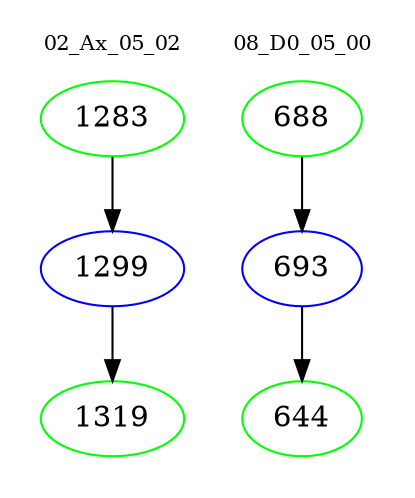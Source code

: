digraph{
subgraph cluster_0 {
color = white
label = "02_Ax_05_02";
fontsize=10;
T0_1283 [label="1283", color="green"]
T0_1283 -> T0_1299 [color="black"]
T0_1299 [label="1299", color="blue"]
T0_1299 -> T0_1319 [color="black"]
T0_1319 [label="1319", color="green"]
}
subgraph cluster_1 {
color = white
label = "08_D0_05_00";
fontsize=10;
T1_688 [label="688", color="green"]
T1_688 -> T1_693 [color="black"]
T1_693 [label="693", color="blue"]
T1_693 -> T1_644 [color="black"]
T1_644 [label="644", color="green"]
}
}
